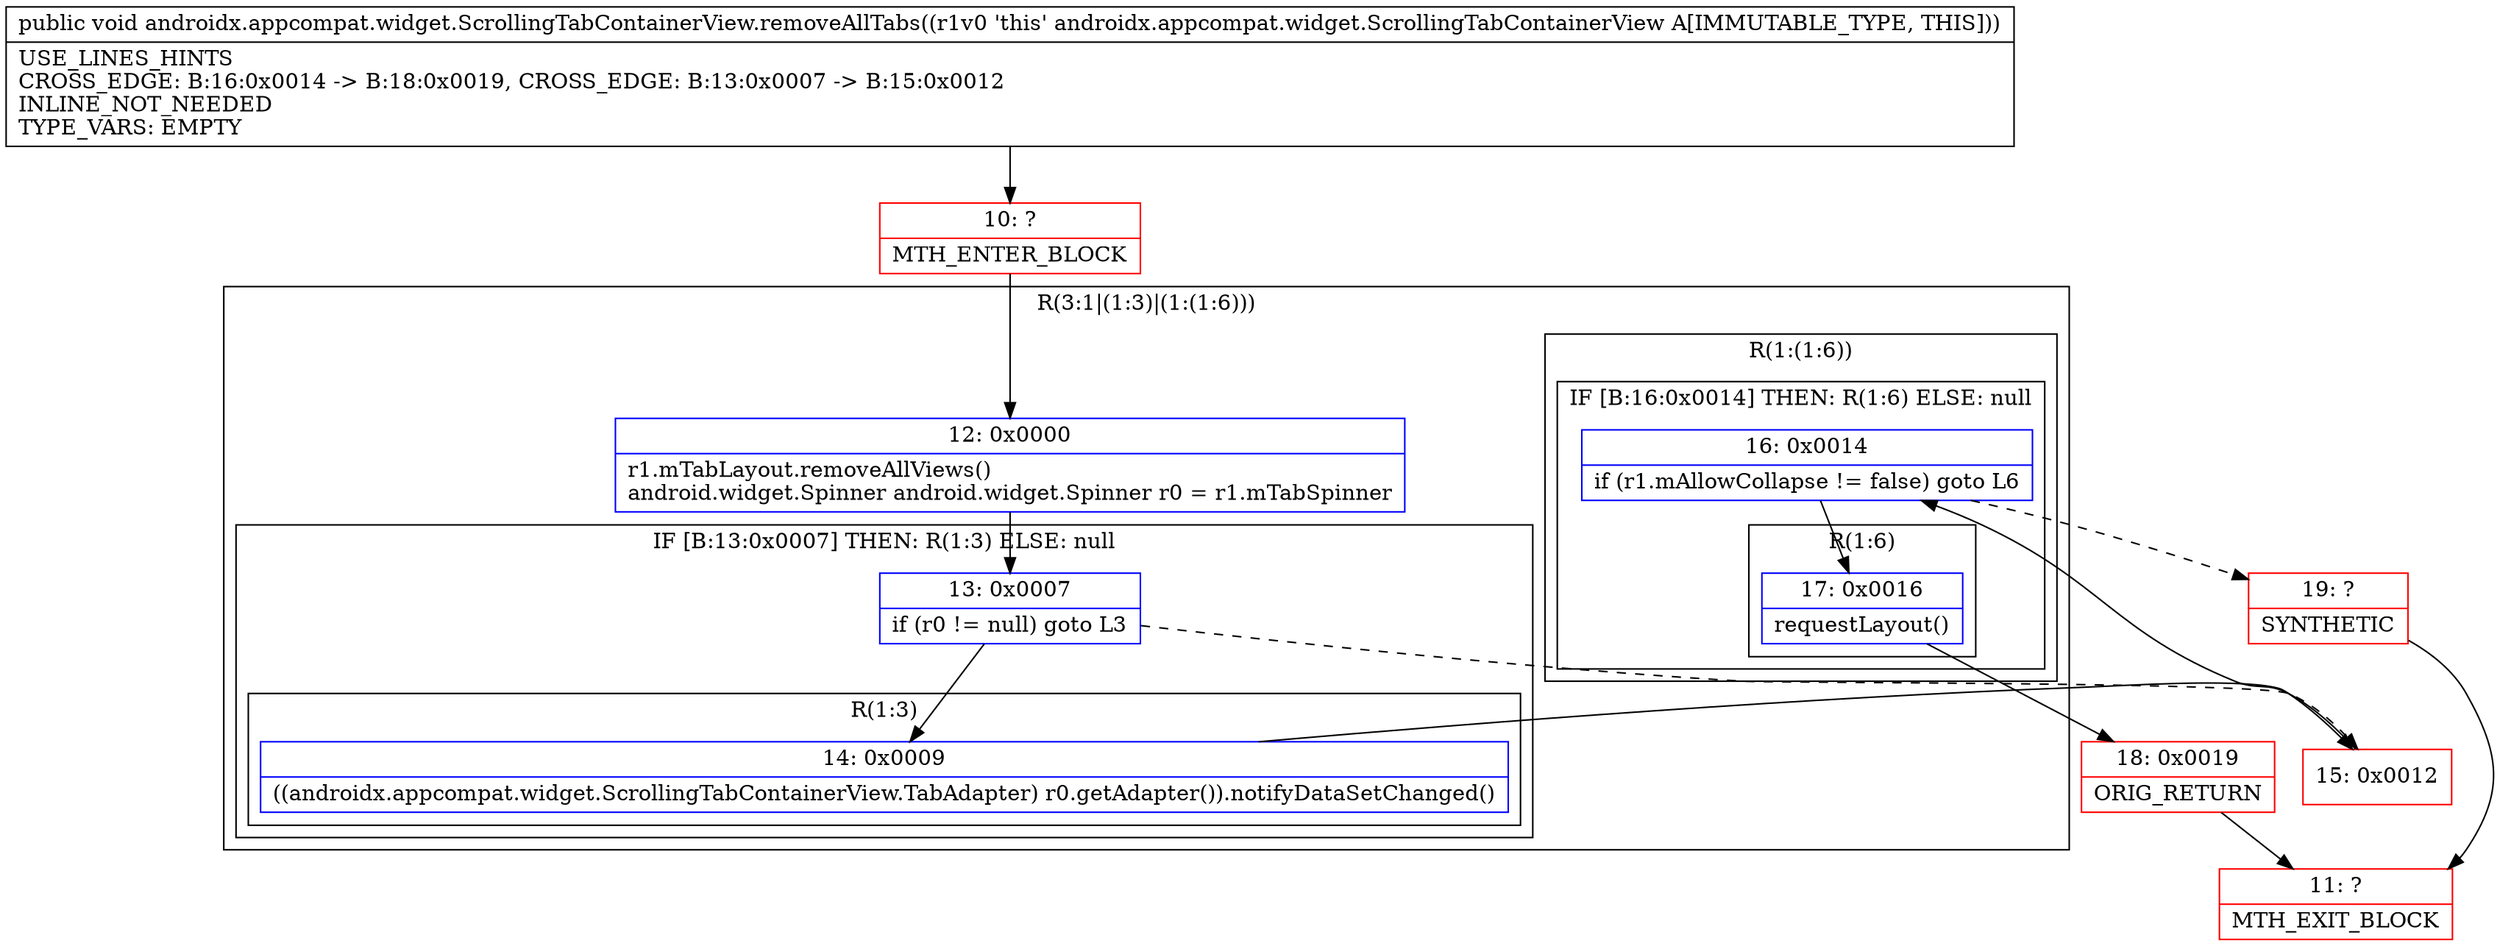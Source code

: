 digraph "CFG forandroidx.appcompat.widget.ScrollingTabContainerView.removeAllTabs()V" {
subgraph cluster_Region_863044507 {
label = "R(3:1|(1:3)|(1:(1:6)))";
node [shape=record,color=blue];
Node_12 [shape=record,label="{12\:\ 0x0000|r1.mTabLayout.removeAllViews()\landroid.widget.Spinner android.widget.Spinner r0 = r1.mTabSpinner\l}"];
subgraph cluster_IfRegion_182937326 {
label = "IF [B:13:0x0007] THEN: R(1:3) ELSE: null";
node [shape=record,color=blue];
Node_13 [shape=record,label="{13\:\ 0x0007|if (r0 != null) goto L3\l}"];
subgraph cluster_Region_1595145044 {
label = "R(1:3)";
node [shape=record,color=blue];
Node_14 [shape=record,label="{14\:\ 0x0009|((androidx.appcompat.widget.ScrollingTabContainerView.TabAdapter) r0.getAdapter()).notifyDataSetChanged()\l}"];
}
}
subgraph cluster_Region_2020021537 {
label = "R(1:(1:6))";
node [shape=record,color=blue];
subgraph cluster_IfRegion_1309237837 {
label = "IF [B:16:0x0014] THEN: R(1:6) ELSE: null";
node [shape=record,color=blue];
Node_16 [shape=record,label="{16\:\ 0x0014|if (r1.mAllowCollapse != false) goto L6\l}"];
subgraph cluster_Region_779518375 {
label = "R(1:6)";
node [shape=record,color=blue];
Node_17 [shape=record,label="{17\:\ 0x0016|requestLayout()\l}"];
}
}
}
}
Node_10 [shape=record,color=red,label="{10\:\ ?|MTH_ENTER_BLOCK\l}"];
Node_15 [shape=record,color=red,label="{15\:\ 0x0012}"];
Node_18 [shape=record,color=red,label="{18\:\ 0x0019|ORIG_RETURN\l}"];
Node_11 [shape=record,color=red,label="{11\:\ ?|MTH_EXIT_BLOCK\l}"];
Node_19 [shape=record,color=red,label="{19\:\ ?|SYNTHETIC\l}"];
MethodNode[shape=record,label="{public void androidx.appcompat.widget.ScrollingTabContainerView.removeAllTabs((r1v0 'this' androidx.appcompat.widget.ScrollingTabContainerView A[IMMUTABLE_TYPE, THIS]))  | USE_LINES_HINTS\lCROSS_EDGE: B:16:0x0014 \-\> B:18:0x0019, CROSS_EDGE: B:13:0x0007 \-\> B:15:0x0012\lINLINE_NOT_NEEDED\lTYPE_VARS: EMPTY\l}"];
MethodNode -> Node_10;Node_12 -> Node_13;
Node_13 -> Node_14;
Node_13 -> Node_15[style=dashed];
Node_14 -> Node_15;
Node_16 -> Node_17;
Node_16 -> Node_19[style=dashed];
Node_17 -> Node_18;
Node_10 -> Node_12;
Node_15 -> Node_16;
Node_18 -> Node_11;
Node_19 -> Node_11;
}

